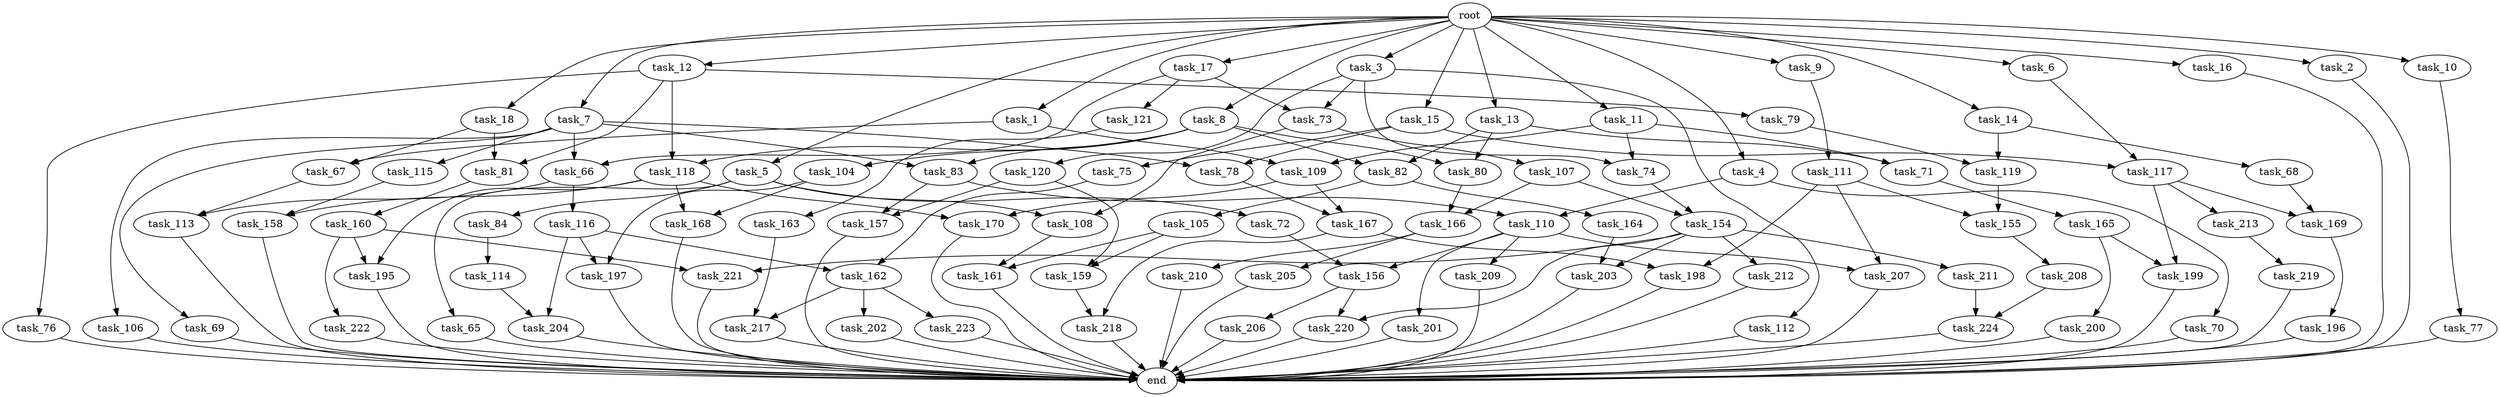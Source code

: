 digraph G {
  task_104 [size="1717986918.400000"];
  task_204 [size="1821066133.504000"];
  task_195 [size="1529008357.376000"];
  task_17 [size="2.048000"];
  task_219 [size="1099511627.776000"];
  task_202 [size="154618822.656000"];
  task_217 [size="1254130450.432000"];
  task_118 [size="1992864825.344000"];
  task_69 [size="154618822.656000"];
  task_11 [size="2.048000"];
  task_155 [size="498216206.336000"];
  task_109 [size="584115552.256000"];
  task_199 [size="3109556322.304000"];
  task_73 [size="1872605741.056000"];
  task_197 [size="1666447310.848000"];
  task_224 [size="1116691496.960000"];
  task_67 [size="584115552.256000"];
  task_113 [size="2199023255.552000"];
  task_7 [size="2.048000"];
  task_158 [size="704374636.544000"];
  task_157 [size="910533066.752000"];
  task_205 [size="274877906.944000"];
  task_115 [size="154618822.656000"];
  task_75 [size="274877906.944000"];
  task_206 [size="841813590.016000"];
  task_79 [size="274877906.944000"];
  task_203 [size="1460288880.640000"];
  task_201 [size="1717986918.400000"];
  task_107 [size="274877906.944000"];
  task_81 [size="704374636.544000"];
  task_196 [size="1717986918.400000"];
  task_112 [size="1717986918.400000"];
  task_121 [size="154618822.656000"];
  task_105 [size="618475290.624000"];
  task_83 [size="1872605741.056000"];
  task_198 [size="1821066133.504000"];
  task_80 [size="2336462209.024000"];
  task_3 [size="2.048000"];
  task_207 [size="2147483648.000000"];
  task_14 [size="2.048000"];
  task_119 [size="1821066133.504000"];
  task_223 [size="154618822.656000"];
  task_108 [size="704374636.544000"];
  task_120 [size="1717986918.400000"];
  task_15 [size="2.048000"];
  task_9 [size="2.048000"];
  task_111 [size="618475290.624000"];
  end [size="0.000000"];
  root [size="0.000000"];
  task_212 [size="841813590.016000"];
  task_161 [size="1460288880.640000"];
  task_218 [size="1546188226.560000"];
  task_165 [size="429496729.600000"];
  task_4 [size="2.048000"];
  task_70 [size="429496729.600000"];
  task_65 [size="429496729.600000"];
  task_78 [size="429496729.600000"];
  task_13 [size="2.048000"];
  task_66 [size="309237645.312000"];
  task_210 [size="274877906.944000"];
  task_159 [size="1683627180.032000"];
  task_169 [size="1460288880.640000"];
  task_168 [size="704374636.544000"];
  task_170 [size="1271310319.616000"];
  task_154 [size="2010044694.528000"];
  task_200 [size="1717986918.400000"];
  task_6 [size="2.048000"];
  task_220 [size="1683627180.032000"];
  task_116 [size="1099511627.776000"];
  task_16 [size="2.048000"];
  task_164 [size="618475290.624000"];
  task_106 [size="154618822.656000"];
  task_117 [size="549755813.888000"];
  task_213 [size="1391569403.904000"];
  task_209 [size="1717986918.400000"];
  task_166 [size="893353197.568000"];
  task_10 [size="2.048000"];
  task_110 [size="498216206.336000"];
  task_74 [size="2147483648.000000"];
  task_221 [size="1941325217.792000"];
  task_84 [size="429496729.600000"];
  task_1 [size="2.048000"];
  task_208 [size="68719476.736000"];
  task_162 [size="2233382993.920000"];
  task_222 [size="1099511627.776000"];
  task_5 [size="2.048000"];
  task_156 [size="2336462209.024000"];
  task_68 [size="429496729.600000"];
  task_2 [size="2.048000"];
  task_72 [size="429496729.600000"];
  task_71 [size="1047972020.224000"];
  task_114 [size="1391569403.904000"];
  task_12 [size="2.048000"];
  task_8 [size="2.048000"];
  task_167 [size="1460288880.640000"];
  task_163 [size="68719476.736000"];
  task_18 [size="2.048000"];
  task_82 [size="2336462209.024000"];
  task_211 [size="841813590.016000"];
  task_160 [size="618475290.624000"];
  task_77 [size="1099511627.776000"];
  task_76 [size="274877906.944000"];

  task_104 -> task_197 [size="134217728.000000"];
  task_104 -> task_168 [size="134217728.000000"];
  task_204 -> end [size="1.000000"];
  task_195 -> end [size="1.000000"];
  task_17 -> task_66 [size="75497472.000000"];
  task_17 -> task_121 [size="75497472.000000"];
  task_17 -> task_73 [size="75497472.000000"];
  task_219 -> end [size="1.000000"];
  task_202 -> end [size="1.000000"];
  task_217 -> end [size="1.000000"];
  task_118 -> task_195 [size="209715200.000000"];
  task_118 -> task_168 [size="209715200.000000"];
  task_118 -> task_158 [size="209715200.000000"];
  task_118 -> task_170 [size="209715200.000000"];
  task_69 -> end [size="1.000000"];
  task_11 -> task_109 [size="209715200.000000"];
  task_11 -> task_71 [size="209715200.000000"];
  task_11 -> task_74 [size="209715200.000000"];
  task_155 -> task_208 [size="33554432.000000"];
  task_109 -> task_167 [size="411041792.000000"];
  task_109 -> task_170 [size="411041792.000000"];
  task_199 -> end [size="1.000000"];
  task_73 -> task_108 [size="134217728.000000"];
  task_73 -> task_107 [size="134217728.000000"];
  task_197 -> end [size="1.000000"];
  task_224 -> end [size="1.000000"];
  task_67 -> task_113 [size="536870912.000000"];
  task_113 -> end [size="1.000000"];
  task_7 -> task_66 [size="75497472.000000"];
  task_7 -> task_69 [size="75497472.000000"];
  task_7 -> task_78 [size="75497472.000000"];
  task_7 -> task_106 [size="75497472.000000"];
  task_7 -> task_115 [size="75497472.000000"];
  task_7 -> task_83 [size="75497472.000000"];
  task_158 -> end [size="1.000000"];
  task_157 -> end [size="1.000000"];
  task_205 -> end [size="1.000000"];
  task_115 -> task_158 [size="134217728.000000"];
  task_75 -> task_162 [size="411041792.000000"];
  task_206 -> end [size="1.000000"];
  task_79 -> task_119 [size="679477248.000000"];
  task_203 -> end [size="1.000000"];
  task_201 -> end [size="1.000000"];
  task_107 -> task_166 [size="301989888.000000"];
  task_107 -> task_154 [size="301989888.000000"];
  task_81 -> task_160 [size="301989888.000000"];
  task_196 -> end [size="1.000000"];
  task_112 -> end [size="1.000000"];
  task_121 -> task_163 [size="33554432.000000"];
  task_105 -> task_161 [size="411041792.000000"];
  task_105 -> task_159 [size="411041792.000000"];
  task_83 -> task_110 [size="33554432.000000"];
  task_83 -> task_157 [size="33554432.000000"];
  task_198 -> end [size="1.000000"];
  task_80 -> task_166 [size="134217728.000000"];
  task_3 -> task_112 [size="838860800.000000"];
  task_3 -> task_120 [size="838860800.000000"];
  task_3 -> task_73 [size="838860800.000000"];
  task_3 -> task_74 [size="838860800.000000"];
  task_207 -> end [size="1.000000"];
  task_14 -> task_68 [size="209715200.000000"];
  task_14 -> task_119 [size="209715200.000000"];
  task_119 -> task_155 [size="33554432.000000"];
  task_223 -> end [size="1.000000"];
  task_108 -> task_161 [size="301989888.000000"];
  task_120 -> task_157 [size="411041792.000000"];
  task_120 -> task_159 [size="411041792.000000"];
  task_15 -> task_75 [size="134217728.000000"];
  task_15 -> task_117 [size="134217728.000000"];
  task_15 -> task_78 [size="134217728.000000"];
  task_9 -> task_111 [size="301989888.000000"];
  task_111 -> task_155 [size="209715200.000000"];
  task_111 -> task_198 [size="209715200.000000"];
  task_111 -> task_207 [size="209715200.000000"];
  root -> task_15 [size="1.000000"];
  root -> task_16 [size="1.000000"];
  root -> task_5 [size="1.000000"];
  root -> task_11 [size="1.000000"];
  root -> task_3 [size="1.000000"];
  root -> task_12 [size="1.000000"];
  root -> task_8 [size="1.000000"];
  root -> task_6 [size="1.000000"];
  root -> task_17 [size="1.000000"];
  root -> task_7 [size="1.000000"];
  root -> task_10 [size="1.000000"];
  root -> task_1 [size="1.000000"];
  root -> task_4 [size="1.000000"];
  root -> task_2 [size="1.000000"];
  root -> task_13 [size="1.000000"];
  root -> task_14 [size="1.000000"];
  root -> task_9 [size="1.000000"];
  root -> task_18 [size="1.000000"];
  task_212 -> end [size="1.000000"];
  task_161 -> end [size="1.000000"];
  task_218 -> end [size="1.000000"];
  task_165 -> task_200 [size="838860800.000000"];
  task_165 -> task_199 [size="838860800.000000"];
  task_4 -> task_110 [size="209715200.000000"];
  task_4 -> task_70 [size="209715200.000000"];
  task_70 -> end [size="1.000000"];
  task_65 -> end [size="1.000000"];
  task_78 -> task_167 [size="301989888.000000"];
  task_13 -> task_82 [size="301989888.000000"];
  task_13 -> task_80 [size="301989888.000000"];
  task_13 -> task_71 [size="301989888.000000"];
  task_66 -> task_113 [size="536870912.000000"];
  task_66 -> task_116 [size="536870912.000000"];
  task_210 -> end [size="1.000000"];
  task_159 -> task_218 [size="75497472.000000"];
  task_169 -> task_196 [size="838860800.000000"];
  task_168 -> end [size="1.000000"];
  task_170 -> end [size="1.000000"];
  task_154 -> task_221 [size="411041792.000000"];
  task_154 -> task_211 [size="411041792.000000"];
  task_154 -> task_220 [size="411041792.000000"];
  task_154 -> task_203 [size="411041792.000000"];
  task_154 -> task_212 [size="411041792.000000"];
  task_200 -> end [size="1.000000"];
  task_6 -> task_117 [size="134217728.000000"];
  task_220 -> end [size="1.000000"];
  task_116 -> task_197 [size="679477248.000000"];
  task_116 -> task_162 [size="679477248.000000"];
  task_116 -> task_204 [size="679477248.000000"];
  task_16 -> end [size="1.000000"];
  task_164 -> task_203 [size="301989888.000000"];
  task_106 -> end [size="1.000000"];
  task_117 -> task_169 [size="679477248.000000"];
  task_117 -> task_199 [size="679477248.000000"];
  task_117 -> task_213 [size="679477248.000000"];
  task_213 -> task_219 [size="536870912.000000"];
  task_209 -> end [size="1.000000"];
  task_166 -> task_205 [size="134217728.000000"];
  task_166 -> task_210 [size="134217728.000000"];
  task_10 -> task_77 [size="536870912.000000"];
  task_110 -> task_201 [size="838860800.000000"];
  task_110 -> task_207 [size="838860800.000000"];
  task_110 -> task_156 [size="838860800.000000"];
  task_110 -> task_209 [size="838860800.000000"];
  task_74 -> task_154 [size="679477248.000000"];
  task_221 -> end [size="1.000000"];
  task_84 -> task_114 [size="679477248.000000"];
  task_1 -> task_109 [size="75497472.000000"];
  task_1 -> task_67 [size="75497472.000000"];
  task_208 -> task_224 [size="134217728.000000"];
  task_162 -> task_223 [size="75497472.000000"];
  task_162 -> task_202 [size="75497472.000000"];
  task_162 -> task_217 [size="75497472.000000"];
  task_222 -> end [size="1.000000"];
  task_5 -> task_65 [size="209715200.000000"];
  task_5 -> task_72 [size="209715200.000000"];
  task_5 -> task_84 [size="209715200.000000"];
  task_5 -> task_108 [size="209715200.000000"];
  task_156 -> task_206 [size="411041792.000000"];
  task_156 -> task_220 [size="411041792.000000"];
  task_68 -> task_169 [size="33554432.000000"];
  task_2 -> end [size="1.000000"];
  task_72 -> task_156 [size="301989888.000000"];
  task_71 -> task_165 [size="209715200.000000"];
  task_114 -> task_204 [size="209715200.000000"];
  task_12 -> task_118 [size="134217728.000000"];
  task_12 -> task_76 [size="134217728.000000"];
  task_12 -> task_79 [size="134217728.000000"];
  task_12 -> task_81 [size="134217728.000000"];
  task_8 -> task_82 [size="838860800.000000"];
  task_8 -> task_83 [size="838860800.000000"];
  task_8 -> task_104 [size="838860800.000000"];
  task_8 -> task_80 [size="838860800.000000"];
  task_8 -> task_118 [size="838860800.000000"];
  task_167 -> task_198 [size="679477248.000000"];
  task_167 -> task_218 [size="679477248.000000"];
  task_163 -> task_217 [size="536870912.000000"];
  task_18 -> task_67 [size="209715200.000000"];
  task_18 -> task_81 [size="209715200.000000"];
  task_82 -> task_164 [size="301989888.000000"];
  task_82 -> task_105 [size="301989888.000000"];
  task_211 -> task_224 [size="411041792.000000"];
  task_160 -> task_222 [size="536870912.000000"];
  task_160 -> task_195 [size="536870912.000000"];
  task_160 -> task_221 [size="536870912.000000"];
  task_77 -> end [size="1.000000"];
  task_76 -> end [size="1.000000"];
}
